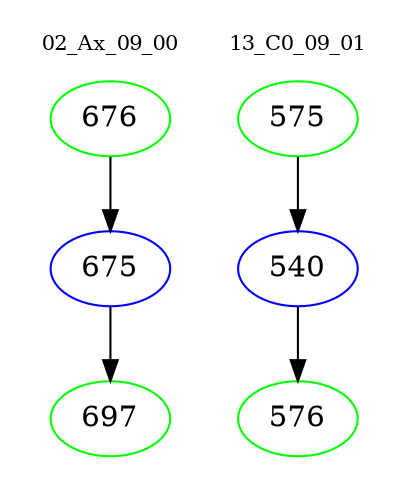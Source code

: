 digraph{
subgraph cluster_0 {
color = white
label = "02_Ax_09_00";
fontsize=10;
T0_676 [label="676", color="green"]
T0_676 -> T0_675 [color="black"]
T0_675 [label="675", color="blue"]
T0_675 -> T0_697 [color="black"]
T0_697 [label="697", color="green"]
}
subgraph cluster_1 {
color = white
label = "13_C0_09_01";
fontsize=10;
T1_575 [label="575", color="green"]
T1_575 -> T1_540 [color="black"]
T1_540 [label="540", color="blue"]
T1_540 -> T1_576 [color="black"]
T1_576 [label="576", color="green"]
}
}
